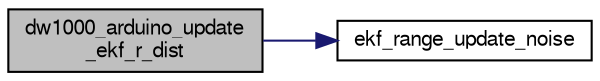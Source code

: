 digraph "dw1000_arduino_update_ekf_r_dist"
{
  edge [fontname="FreeSans",fontsize="10",labelfontname="FreeSans",labelfontsize="10"];
  node [fontname="FreeSans",fontsize="10",shape=record];
  rankdir="LR";
  Node1 [label="dw1000_arduino_update\l_ekf_r_dist",height=0.2,width=0.4,color="black", fillcolor="grey75", style="filled", fontcolor="black"];
  Node1 -> Node2 [color="midnightblue",fontsize="10",style="solid",fontname="FreeSans"];
  Node2 [label="ekf_range_update_noise",height=0.2,width=0.4,color="black", fillcolor="white", style="filled",URL="$ekf__range_8c.html#a03ce31cc2ed3d4b78a2098d69fae51d8",tooltip="Update process and measurement noises. "];
}
